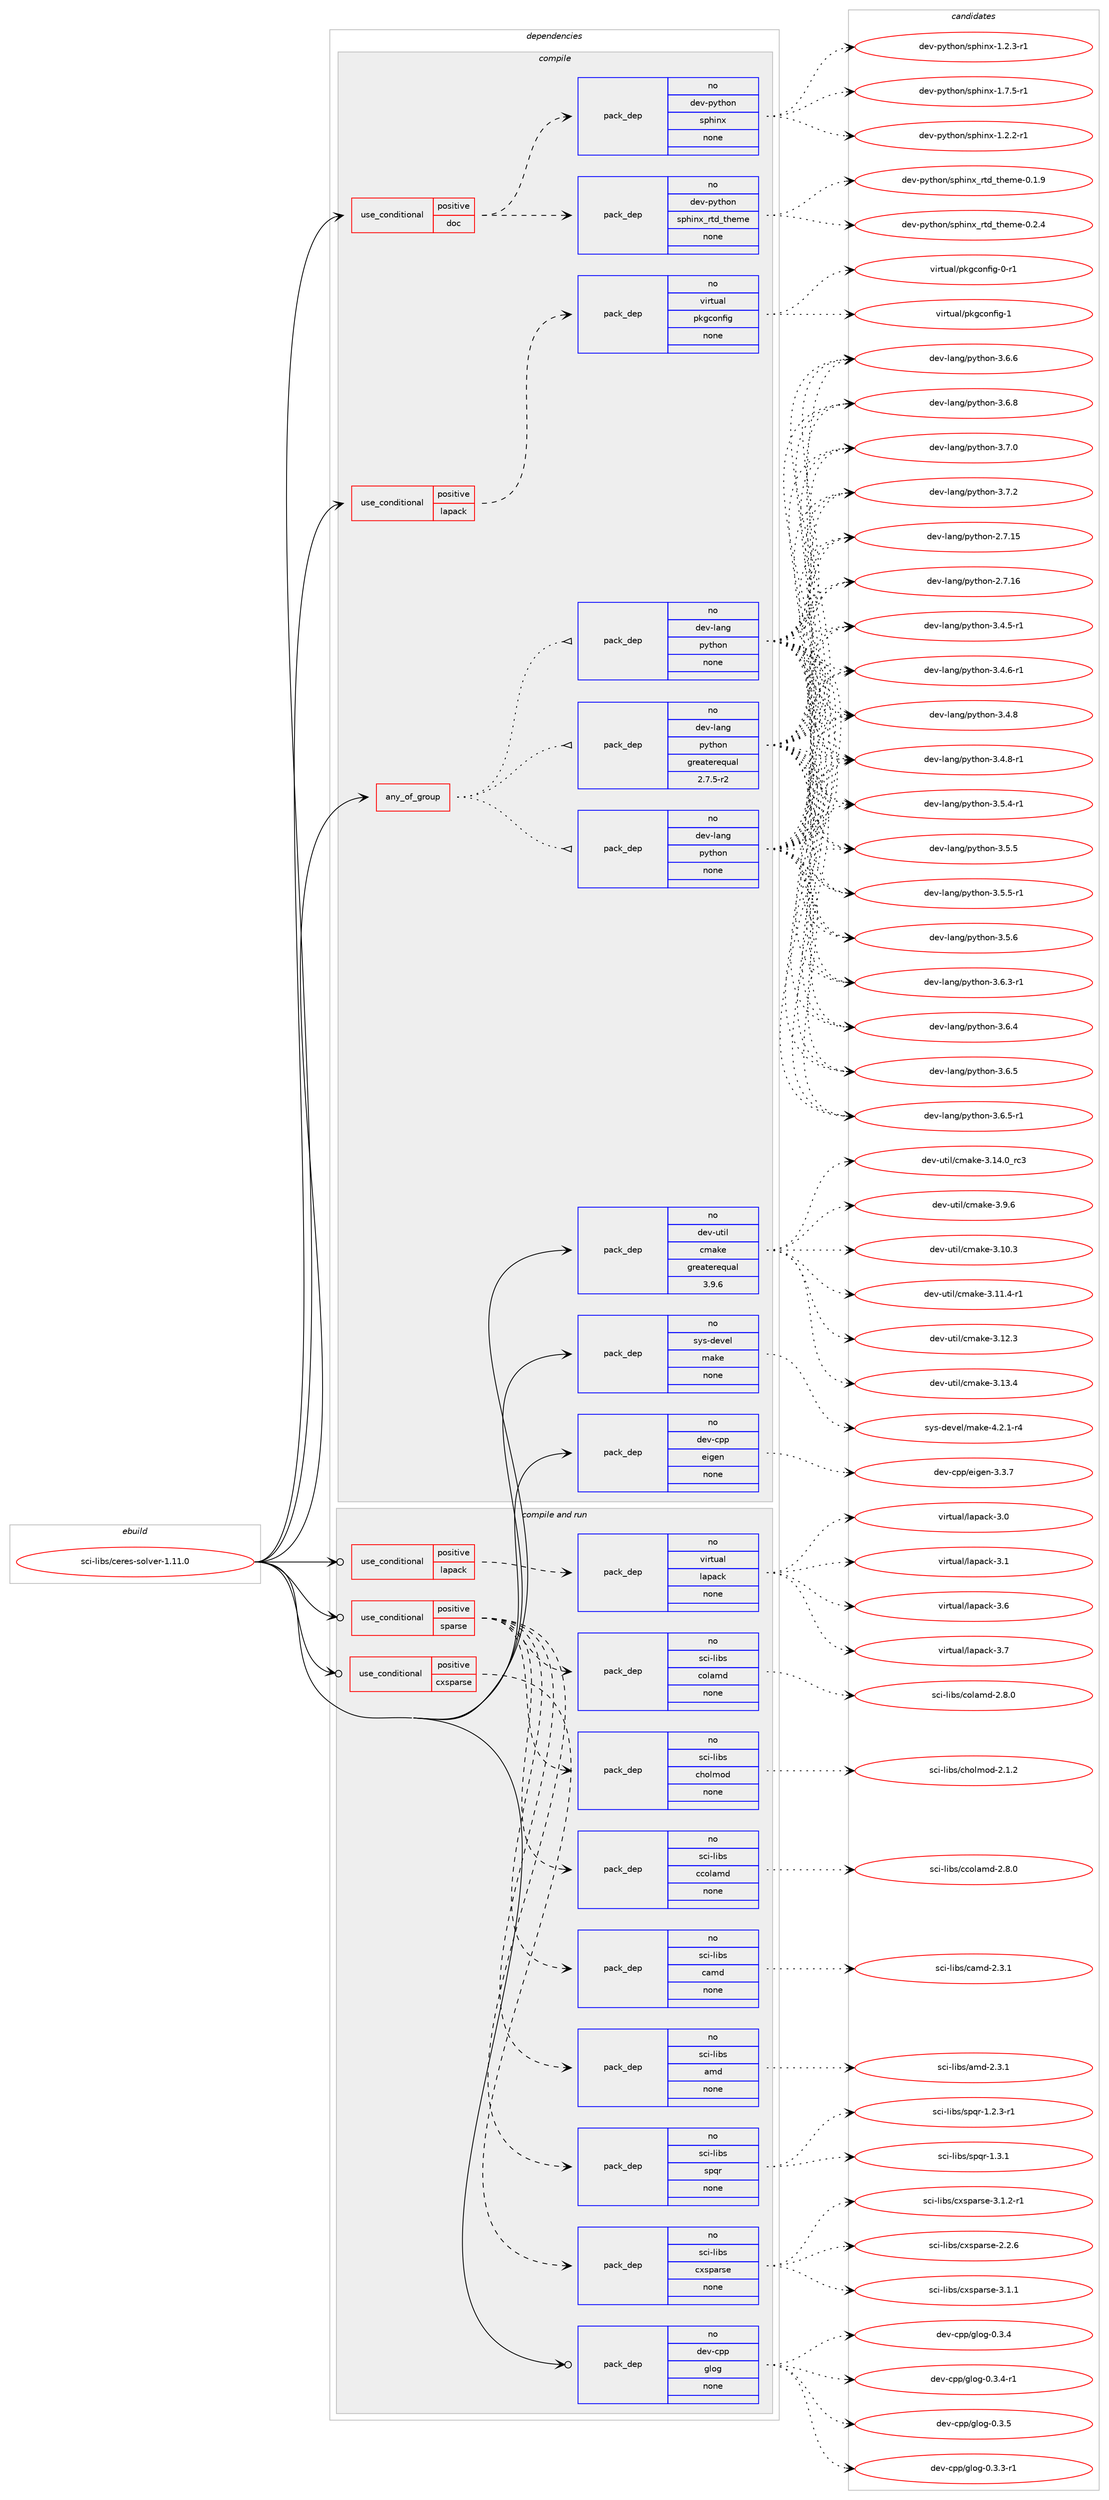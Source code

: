 digraph prolog {

# *************
# Graph options
# *************

newrank=true;
concentrate=true;
compound=true;
graph [rankdir=LR,fontname=Helvetica,fontsize=10,ranksep=1.5];#, ranksep=2.5, nodesep=0.2];
edge  [arrowhead=vee];
node  [fontname=Helvetica,fontsize=10];

# **********
# The ebuild
# **********

subgraph cluster_leftcol {
color=gray;
rank=same;
label=<<i>ebuild</i>>;
id [label="sci-libs/ceres-solver-1.11.0", color=red, width=4, href="../sci-libs/ceres-solver-1.11.0.svg"];
}

# ****************
# The dependencies
# ****************

subgraph cluster_midcol {
color=gray;
label=<<i>dependencies</i>>;
subgraph cluster_compile {
fillcolor="#eeeeee";
style=filled;
label=<<i>compile</i>>;
subgraph any26873 {
dependency1692431 [label=<<TABLE BORDER="0" CELLBORDER="1" CELLSPACING="0" CELLPADDING="4"><TR><TD CELLPADDING="10">any_of_group</TD></TR></TABLE>>, shape=none, color=red];subgraph pack1211615 {
dependency1692432 [label=<<TABLE BORDER="0" CELLBORDER="1" CELLSPACING="0" CELLPADDING="4" WIDTH="220"><TR><TD ROWSPAN="6" CELLPADDING="30">pack_dep</TD></TR><TR><TD WIDTH="110">no</TD></TR><TR><TD>dev-lang</TD></TR><TR><TD>python</TD></TR><TR><TD>none</TD></TR><TR><TD></TD></TR></TABLE>>, shape=none, color=blue];
}
dependency1692431:e -> dependency1692432:w [weight=20,style="dotted",arrowhead="oinv"];
subgraph pack1211616 {
dependency1692433 [label=<<TABLE BORDER="0" CELLBORDER="1" CELLSPACING="0" CELLPADDING="4" WIDTH="220"><TR><TD ROWSPAN="6" CELLPADDING="30">pack_dep</TD></TR><TR><TD WIDTH="110">no</TD></TR><TR><TD>dev-lang</TD></TR><TR><TD>python</TD></TR><TR><TD>none</TD></TR><TR><TD></TD></TR></TABLE>>, shape=none, color=blue];
}
dependency1692431:e -> dependency1692433:w [weight=20,style="dotted",arrowhead="oinv"];
subgraph pack1211617 {
dependency1692434 [label=<<TABLE BORDER="0" CELLBORDER="1" CELLSPACING="0" CELLPADDING="4" WIDTH="220"><TR><TD ROWSPAN="6" CELLPADDING="30">pack_dep</TD></TR><TR><TD WIDTH="110">no</TD></TR><TR><TD>dev-lang</TD></TR><TR><TD>python</TD></TR><TR><TD>greaterequal</TD></TR><TR><TD>2.7.5-r2</TD></TR></TABLE>>, shape=none, color=blue];
}
dependency1692431:e -> dependency1692434:w [weight=20,style="dotted",arrowhead="oinv"];
}
id:e -> dependency1692431:w [weight=20,style="solid",arrowhead="vee"];
subgraph cond453091 {
dependency1692435 [label=<<TABLE BORDER="0" CELLBORDER="1" CELLSPACING="0" CELLPADDING="4"><TR><TD ROWSPAN="3" CELLPADDING="10">use_conditional</TD></TR><TR><TD>positive</TD></TR><TR><TD>doc</TD></TR></TABLE>>, shape=none, color=red];
subgraph pack1211618 {
dependency1692436 [label=<<TABLE BORDER="0" CELLBORDER="1" CELLSPACING="0" CELLPADDING="4" WIDTH="220"><TR><TD ROWSPAN="6" CELLPADDING="30">pack_dep</TD></TR><TR><TD WIDTH="110">no</TD></TR><TR><TD>dev-python</TD></TR><TR><TD>sphinx</TD></TR><TR><TD>none</TD></TR><TR><TD></TD></TR></TABLE>>, shape=none, color=blue];
}
dependency1692435:e -> dependency1692436:w [weight=20,style="dashed",arrowhead="vee"];
subgraph pack1211619 {
dependency1692437 [label=<<TABLE BORDER="0" CELLBORDER="1" CELLSPACING="0" CELLPADDING="4" WIDTH="220"><TR><TD ROWSPAN="6" CELLPADDING="30">pack_dep</TD></TR><TR><TD WIDTH="110">no</TD></TR><TR><TD>dev-python</TD></TR><TR><TD>sphinx_rtd_theme</TD></TR><TR><TD>none</TD></TR><TR><TD></TD></TR></TABLE>>, shape=none, color=blue];
}
dependency1692435:e -> dependency1692437:w [weight=20,style="dashed",arrowhead="vee"];
}
id:e -> dependency1692435:w [weight=20,style="solid",arrowhead="vee"];
subgraph cond453092 {
dependency1692438 [label=<<TABLE BORDER="0" CELLBORDER="1" CELLSPACING="0" CELLPADDING="4"><TR><TD ROWSPAN="3" CELLPADDING="10">use_conditional</TD></TR><TR><TD>positive</TD></TR><TR><TD>lapack</TD></TR></TABLE>>, shape=none, color=red];
subgraph pack1211620 {
dependency1692439 [label=<<TABLE BORDER="0" CELLBORDER="1" CELLSPACING="0" CELLPADDING="4" WIDTH="220"><TR><TD ROWSPAN="6" CELLPADDING="30">pack_dep</TD></TR><TR><TD WIDTH="110">no</TD></TR><TR><TD>virtual</TD></TR><TR><TD>pkgconfig</TD></TR><TR><TD>none</TD></TR><TR><TD></TD></TR></TABLE>>, shape=none, color=blue];
}
dependency1692438:e -> dependency1692439:w [weight=20,style="dashed",arrowhead="vee"];
}
id:e -> dependency1692438:w [weight=20,style="solid",arrowhead="vee"];
subgraph pack1211621 {
dependency1692440 [label=<<TABLE BORDER="0" CELLBORDER="1" CELLSPACING="0" CELLPADDING="4" WIDTH="220"><TR><TD ROWSPAN="6" CELLPADDING="30">pack_dep</TD></TR><TR><TD WIDTH="110">no</TD></TR><TR><TD>dev-cpp</TD></TR><TR><TD>eigen</TD></TR><TR><TD>none</TD></TR><TR><TD></TD></TR></TABLE>>, shape=none, color=blue];
}
id:e -> dependency1692440:w [weight=20,style="solid",arrowhead="vee"];
subgraph pack1211622 {
dependency1692441 [label=<<TABLE BORDER="0" CELLBORDER="1" CELLSPACING="0" CELLPADDING="4" WIDTH="220"><TR><TD ROWSPAN="6" CELLPADDING="30">pack_dep</TD></TR><TR><TD WIDTH="110">no</TD></TR><TR><TD>dev-util</TD></TR><TR><TD>cmake</TD></TR><TR><TD>greaterequal</TD></TR><TR><TD>3.9.6</TD></TR></TABLE>>, shape=none, color=blue];
}
id:e -> dependency1692441:w [weight=20,style="solid",arrowhead="vee"];
subgraph pack1211623 {
dependency1692442 [label=<<TABLE BORDER="0" CELLBORDER="1" CELLSPACING="0" CELLPADDING="4" WIDTH="220"><TR><TD ROWSPAN="6" CELLPADDING="30">pack_dep</TD></TR><TR><TD WIDTH="110">no</TD></TR><TR><TD>sys-devel</TD></TR><TR><TD>make</TD></TR><TR><TD>none</TD></TR><TR><TD></TD></TR></TABLE>>, shape=none, color=blue];
}
id:e -> dependency1692442:w [weight=20,style="solid",arrowhead="vee"];
}
subgraph cluster_compileandrun {
fillcolor="#eeeeee";
style=filled;
label=<<i>compile and run</i>>;
subgraph cond453093 {
dependency1692443 [label=<<TABLE BORDER="0" CELLBORDER="1" CELLSPACING="0" CELLPADDING="4"><TR><TD ROWSPAN="3" CELLPADDING="10">use_conditional</TD></TR><TR><TD>positive</TD></TR><TR><TD>cxsparse</TD></TR></TABLE>>, shape=none, color=red];
subgraph pack1211624 {
dependency1692444 [label=<<TABLE BORDER="0" CELLBORDER="1" CELLSPACING="0" CELLPADDING="4" WIDTH="220"><TR><TD ROWSPAN="6" CELLPADDING="30">pack_dep</TD></TR><TR><TD WIDTH="110">no</TD></TR><TR><TD>sci-libs</TD></TR><TR><TD>cxsparse</TD></TR><TR><TD>none</TD></TR><TR><TD></TD></TR></TABLE>>, shape=none, color=blue];
}
dependency1692443:e -> dependency1692444:w [weight=20,style="dashed",arrowhead="vee"];
}
id:e -> dependency1692443:w [weight=20,style="solid",arrowhead="odotvee"];
subgraph cond453094 {
dependency1692445 [label=<<TABLE BORDER="0" CELLBORDER="1" CELLSPACING="0" CELLPADDING="4"><TR><TD ROWSPAN="3" CELLPADDING="10">use_conditional</TD></TR><TR><TD>positive</TD></TR><TR><TD>lapack</TD></TR></TABLE>>, shape=none, color=red];
subgraph pack1211625 {
dependency1692446 [label=<<TABLE BORDER="0" CELLBORDER="1" CELLSPACING="0" CELLPADDING="4" WIDTH="220"><TR><TD ROWSPAN="6" CELLPADDING="30">pack_dep</TD></TR><TR><TD WIDTH="110">no</TD></TR><TR><TD>virtual</TD></TR><TR><TD>lapack</TD></TR><TR><TD>none</TD></TR><TR><TD></TD></TR></TABLE>>, shape=none, color=blue];
}
dependency1692445:e -> dependency1692446:w [weight=20,style="dashed",arrowhead="vee"];
}
id:e -> dependency1692445:w [weight=20,style="solid",arrowhead="odotvee"];
subgraph cond453095 {
dependency1692447 [label=<<TABLE BORDER="0" CELLBORDER="1" CELLSPACING="0" CELLPADDING="4"><TR><TD ROWSPAN="3" CELLPADDING="10">use_conditional</TD></TR><TR><TD>positive</TD></TR><TR><TD>sparse</TD></TR></TABLE>>, shape=none, color=red];
subgraph pack1211626 {
dependency1692448 [label=<<TABLE BORDER="0" CELLBORDER="1" CELLSPACING="0" CELLPADDING="4" WIDTH="220"><TR><TD ROWSPAN="6" CELLPADDING="30">pack_dep</TD></TR><TR><TD WIDTH="110">no</TD></TR><TR><TD>sci-libs</TD></TR><TR><TD>amd</TD></TR><TR><TD>none</TD></TR><TR><TD></TD></TR></TABLE>>, shape=none, color=blue];
}
dependency1692447:e -> dependency1692448:w [weight=20,style="dashed",arrowhead="vee"];
subgraph pack1211627 {
dependency1692449 [label=<<TABLE BORDER="0" CELLBORDER="1" CELLSPACING="0" CELLPADDING="4" WIDTH="220"><TR><TD ROWSPAN="6" CELLPADDING="30">pack_dep</TD></TR><TR><TD WIDTH="110">no</TD></TR><TR><TD>sci-libs</TD></TR><TR><TD>camd</TD></TR><TR><TD>none</TD></TR><TR><TD></TD></TR></TABLE>>, shape=none, color=blue];
}
dependency1692447:e -> dependency1692449:w [weight=20,style="dashed",arrowhead="vee"];
subgraph pack1211628 {
dependency1692450 [label=<<TABLE BORDER="0" CELLBORDER="1" CELLSPACING="0" CELLPADDING="4" WIDTH="220"><TR><TD ROWSPAN="6" CELLPADDING="30">pack_dep</TD></TR><TR><TD WIDTH="110">no</TD></TR><TR><TD>sci-libs</TD></TR><TR><TD>ccolamd</TD></TR><TR><TD>none</TD></TR><TR><TD></TD></TR></TABLE>>, shape=none, color=blue];
}
dependency1692447:e -> dependency1692450:w [weight=20,style="dashed",arrowhead="vee"];
subgraph pack1211629 {
dependency1692451 [label=<<TABLE BORDER="0" CELLBORDER="1" CELLSPACING="0" CELLPADDING="4" WIDTH="220"><TR><TD ROWSPAN="6" CELLPADDING="30">pack_dep</TD></TR><TR><TD WIDTH="110">no</TD></TR><TR><TD>sci-libs</TD></TR><TR><TD>cholmod</TD></TR><TR><TD>none</TD></TR><TR><TD></TD></TR></TABLE>>, shape=none, color=blue];
}
dependency1692447:e -> dependency1692451:w [weight=20,style="dashed",arrowhead="vee"];
subgraph pack1211630 {
dependency1692452 [label=<<TABLE BORDER="0" CELLBORDER="1" CELLSPACING="0" CELLPADDING="4" WIDTH="220"><TR><TD ROWSPAN="6" CELLPADDING="30">pack_dep</TD></TR><TR><TD WIDTH="110">no</TD></TR><TR><TD>sci-libs</TD></TR><TR><TD>colamd</TD></TR><TR><TD>none</TD></TR><TR><TD></TD></TR></TABLE>>, shape=none, color=blue];
}
dependency1692447:e -> dependency1692452:w [weight=20,style="dashed",arrowhead="vee"];
subgraph pack1211631 {
dependency1692453 [label=<<TABLE BORDER="0" CELLBORDER="1" CELLSPACING="0" CELLPADDING="4" WIDTH="220"><TR><TD ROWSPAN="6" CELLPADDING="30">pack_dep</TD></TR><TR><TD WIDTH="110">no</TD></TR><TR><TD>sci-libs</TD></TR><TR><TD>spqr</TD></TR><TR><TD>none</TD></TR><TR><TD></TD></TR></TABLE>>, shape=none, color=blue];
}
dependency1692447:e -> dependency1692453:w [weight=20,style="dashed",arrowhead="vee"];
}
id:e -> dependency1692447:w [weight=20,style="solid",arrowhead="odotvee"];
subgraph pack1211632 {
dependency1692454 [label=<<TABLE BORDER="0" CELLBORDER="1" CELLSPACING="0" CELLPADDING="4" WIDTH="220"><TR><TD ROWSPAN="6" CELLPADDING="30">pack_dep</TD></TR><TR><TD WIDTH="110">no</TD></TR><TR><TD>dev-cpp</TD></TR><TR><TD>glog</TD></TR><TR><TD>none</TD></TR><TR><TD></TD></TR></TABLE>>, shape=none, color=blue];
}
id:e -> dependency1692454:w [weight=20,style="solid",arrowhead="odotvee"];
}
subgraph cluster_run {
fillcolor="#eeeeee";
style=filled;
label=<<i>run</i>>;
}
}

# **************
# The candidates
# **************

subgraph cluster_choices {
rank=same;
color=gray;
label=<<i>candidates</i>>;

subgraph choice1211615 {
color=black;
nodesep=1;
choice10010111845108971101034711212111610411111045504655464953 [label="dev-lang/python-2.7.15", color=red, width=4,href="../dev-lang/python-2.7.15.svg"];
choice10010111845108971101034711212111610411111045504655464954 [label="dev-lang/python-2.7.16", color=red, width=4,href="../dev-lang/python-2.7.16.svg"];
choice1001011184510897110103471121211161041111104551465246534511449 [label="dev-lang/python-3.4.5-r1", color=red, width=4,href="../dev-lang/python-3.4.5-r1.svg"];
choice1001011184510897110103471121211161041111104551465246544511449 [label="dev-lang/python-3.4.6-r1", color=red, width=4,href="../dev-lang/python-3.4.6-r1.svg"];
choice100101118451089711010347112121116104111110455146524656 [label="dev-lang/python-3.4.8", color=red, width=4,href="../dev-lang/python-3.4.8.svg"];
choice1001011184510897110103471121211161041111104551465246564511449 [label="dev-lang/python-3.4.8-r1", color=red, width=4,href="../dev-lang/python-3.4.8-r1.svg"];
choice1001011184510897110103471121211161041111104551465346524511449 [label="dev-lang/python-3.5.4-r1", color=red, width=4,href="../dev-lang/python-3.5.4-r1.svg"];
choice100101118451089711010347112121116104111110455146534653 [label="dev-lang/python-3.5.5", color=red, width=4,href="../dev-lang/python-3.5.5.svg"];
choice1001011184510897110103471121211161041111104551465346534511449 [label="dev-lang/python-3.5.5-r1", color=red, width=4,href="../dev-lang/python-3.5.5-r1.svg"];
choice100101118451089711010347112121116104111110455146534654 [label="dev-lang/python-3.5.6", color=red, width=4,href="../dev-lang/python-3.5.6.svg"];
choice1001011184510897110103471121211161041111104551465446514511449 [label="dev-lang/python-3.6.3-r1", color=red, width=4,href="../dev-lang/python-3.6.3-r1.svg"];
choice100101118451089711010347112121116104111110455146544652 [label="dev-lang/python-3.6.4", color=red, width=4,href="../dev-lang/python-3.6.4.svg"];
choice100101118451089711010347112121116104111110455146544653 [label="dev-lang/python-3.6.5", color=red, width=4,href="../dev-lang/python-3.6.5.svg"];
choice1001011184510897110103471121211161041111104551465446534511449 [label="dev-lang/python-3.6.5-r1", color=red, width=4,href="../dev-lang/python-3.6.5-r1.svg"];
choice100101118451089711010347112121116104111110455146544654 [label="dev-lang/python-3.6.6", color=red, width=4,href="../dev-lang/python-3.6.6.svg"];
choice100101118451089711010347112121116104111110455146544656 [label="dev-lang/python-3.6.8", color=red, width=4,href="../dev-lang/python-3.6.8.svg"];
choice100101118451089711010347112121116104111110455146554648 [label="dev-lang/python-3.7.0", color=red, width=4,href="../dev-lang/python-3.7.0.svg"];
choice100101118451089711010347112121116104111110455146554650 [label="dev-lang/python-3.7.2", color=red, width=4,href="../dev-lang/python-3.7.2.svg"];
dependency1692432:e -> choice10010111845108971101034711212111610411111045504655464953:w [style=dotted,weight="100"];
dependency1692432:e -> choice10010111845108971101034711212111610411111045504655464954:w [style=dotted,weight="100"];
dependency1692432:e -> choice1001011184510897110103471121211161041111104551465246534511449:w [style=dotted,weight="100"];
dependency1692432:e -> choice1001011184510897110103471121211161041111104551465246544511449:w [style=dotted,weight="100"];
dependency1692432:e -> choice100101118451089711010347112121116104111110455146524656:w [style=dotted,weight="100"];
dependency1692432:e -> choice1001011184510897110103471121211161041111104551465246564511449:w [style=dotted,weight="100"];
dependency1692432:e -> choice1001011184510897110103471121211161041111104551465346524511449:w [style=dotted,weight="100"];
dependency1692432:e -> choice100101118451089711010347112121116104111110455146534653:w [style=dotted,weight="100"];
dependency1692432:e -> choice1001011184510897110103471121211161041111104551465346534511449:w [style=dotted,weight="100"];
dependency1692432:e -> choice100101118451089711010347112121116104111110455146534654:w [style=dotted,weight="100"];
dependency1692432:e -> choice1001011184510897110103471121211161041111104551465446514511449:w [style=dotted,weight="100"];
dependency1692432:e -> choice100101118451089711010347112121116104111110455146544652:w [style=dotted,weight="100"];
dependency1692432:e -> choice100101118451089711010347112121116104111110455146544653:w [style=dotted,weight="100"];
dependency1692432:e -> choice1001011184510897110103471121211161041111104551465446534511449:w [style=dotted,weight="100"];
dependency1692432:e -> choice100101118451089711010347112121116104111110455146544654:w [style=dotted,weight="100"];
dependency1692432:e -> choice100101118451089711010347112121116104111110455146544656:w [style=dotted,weight="100"];
dependency1692432:e -> choice100101118451089711010347112121116104111110455146554648:w [style=dotted,weight="100"];
dependency1692432:e -> choice100101118451089711010347112121116104111110455146554650:w [style=dotted,weight="100"];
}
subgraph choice1211616 {
color=black;
nodesep=1;
choice10010111845108971101034711212111610411111045504655464953 [label="dev-lang/python-2.7.15", color=red, width=4,href="../dev-lang/python-2.7.15.svg"];
choice10010111845108971101034711212111610411111045504655464954 [label="dev-lang/python-2.7.16", color=red, width=4,href="../dev-lang/python-2.7.16.svg"];
choice1001011184510897110103471121211161041111104551465246534511449 [label="dev-lang/python-3.4.5-r1", color=red, width=4,href="../dev-lang/python-3.4.5-r1.svg"];
choice1001011184510897110103471121211161041111104551465246544511449 [label="dev-lang/python-3.4.6-r1", color=red, width=4,href="../dev-lang/python-3.4.6-r1.svg"];
choice100101118451089711010347112121116104111110455146524656 [label="dev-lang/python-3.4.8", color=red, width=4,href="../dev-lang/python-3.4.8.svg"];
choice1001011184510897110103471121211161041111104551465246564511449 [label="dev-lang/python-3.4.8-r1", color=red, width=4,href="../dev-lang/python-3.4.8-r1.svg"];
choice1001011184510897110103471121211161041111104551465346524511449 [label="dev-lang/python-3.5.4-r1", color=red, width=4,href="../dev-lang/python-3.5.4-r1.svg"];
choice100101118451089711010347112121116104111110455146534653 [label="dev-lang/python-3.5.5", color=red, width=4,href="../dev-lang/python-3.5.5.svg"];
choice1001011184510897110103471121211161041111104551465346534511449 [label="dev-lang/python-3.5.5-r1", color=red, width=4,href="../dev-lang/python-3.5.5-r1.svg"];
choice100101118451089711010347112121116104111110455146534654 [label="dev-lang/python-3.5.6", color=red, width=4,href="../dev-lang/python-3.5.6.svg"];
choice1001011184510897110103471121211161041111104551465446514511449 [label="dev-lang/python-3.6.3-r1", color=red, width=4,href="../dev-lang/python-3.6.3-r1.svg"];
choice100101118451089711010347112121116104111110455146544652 [label="dev-lang/python-3.6.4", color=red, width=4,href="../dev-lang/python-3.6.4.svg"];
choice100101118451089711010347112121116104111110455146544653 [label="dev-lang/python-3.6.5", color=red, width=4,href="../dev-lang/python-3.6.5.svg"];
choice1001011184510897110103471121211161041111104551465446534511449 [label="dev-lang/python-3.6.5-r1", color=red, width=4,href="../dev-lang/python-3.6.5-r1.svg"];
choice100101118451089711010347112121116104111110455146544654 [label="dev-lang/python-3.6.6", color=red, width=4,href="../dev-lang/python-3.6.6.svg"];
choice100101118451089711010347112121116104111110455146544656 [label="dev-lang/python-3.6.8", color=red, width=4,href="../dev-lang/python-3.6.8.svg"];
choice100101118451089711010347112121116104111110455146554648 [label="dev-lang/python-3.7.0", color=red, width=4,href="../dev-lang/python-3.7.0.svg"];
choice100101118451089711010347112121116104111110455146554650 [label="dev-lang/python-3.7.2", color=red, width=4,href="../dev-lang/python-3.7.2.svg"];
dependency1692433:e -> choice10010111845108971101034711212111610411111045504655464953:w [style=dotted,weight="100"];
dependency1692433:e -> choice10010111845108971101034711212111610411111045504655464954:w [style=dotted,weight="100"];
dependency1692433:e -> choice1001011184510897110103471121211161041111104551465246534511449:w [style=dotted,weight="100"];
dependency1692433:e -> choice1001011184510897110103471121211161041111104551465246544511449:w [style=dotted,weight="100"];
dependency1692433:e -> choice100101118451089711010347112121116104111110455146524656:w [style=dotted,weight="100"];
dependency1692433:e -> choice1001011184510897110103471121211161041111104551465246564511449:w [style=dotted,weight="100"];
dependency1692433:e -> choice1001011184510897110103471121211161041111104551465346524511449:w [style=dotted,weight="100"];
dependency1692433:e -> choice100101118451089711010347112121116104111110455146534653:w [style=dotted,weight="100"];
dependency1692433:e -> choice1001011184510897110103471121211161041111104551465346534511449:w [style=dotted,weight="100"];
dependency1692433:e -> choice100101118451089711010347112121116104111110455146534654:w [style=dotted,weight="100"];
dependency1692433:e -> choice1001011184510897110103471121211161041111104551465446514511449:w [style=dotted,weight="100"];
dependency1692433:e -> choice100101118451089711010347112121116104111110455146544652:w [style=dotted,weight="100"];
dependency1692433:e -> choice100101118451089711010347112121116104111110455146544653:w [style=dotted,weight="100"];
dependency1692433:e -> choice1001011184510897110103471121211161041111104551465446534511449:w [style=dotted,weight="100"];
dependency1692433:e -> choice100101118451089711010347112121116104111110455146544654:w [style=dotted,weight="100"];
dependency1692433:e -> choice100101118451089711010347112121116104111110455146544656:w [style=dotted,weight="100"];
dependency1692433:e -> choice100101118451089711010347112121116104111110455146554648:w [style=dotted,weight="100"];
dependency1692433:e -> choice100101118451089711010347112121116104111110455146554650:w [style=dotted,weight="100"];
}
subgraph choice1211617 {
color=black;
nodesep=1;
choice10010111845108971101034711212111610411111045504655464953 [label="dev-lang/python-2.7.15", color=red, width=4,href="../dev-lang/python-2.7.15.svg"];
choice10010111845108971101034711212111610411111045504655464954 [label="dev-lang/python-2.7.16", color=red, width=4,href="../dev-lang/python-2.7.16.svg"];
choice1001011184510897110103471121211161041111104551465246534511449 [label="dev-lang/python-3.4.5-r1", color=red, width=4,href="../dev-lang/python-3.4.5-r1.svg"];
choice1001011184510897110103471121211161041111104551465246544511449 [label="dev-lang/python-3.4.6-r1", color=red, width=4,href="../dev-lang/python-3.4.6-r1.svg"];
choice100101118451089711010347112121116104111110455146524656 [label="dev-lang/python-3.4.8", color=red, width=4,href="../dev-lang/python-3.4.8.svg"];
choice1001011184510897110103471121211161041111104551465246564511449 [label="dev-lang/python-3.4.8-r1", color=red, width=4,href="../dev-lang/python-3.4.8-r1.svg"];
choice1001011184510897110103471121211161041111104551465346524511449 [label="dev-lang/python-3.5.4-r1", color=red, width=4,href="../dev-lang/python-3.5.4-r1.svg"];
choice100101118451089711010347112121116104111110455146534653 [label="dev-lang/python-3.5.5", color=red, width=4,href="../dev-lang/python-3.5.5.svg"];
choice1001011184510897110103471121211161041111104551465346534511449 [label="dev-lang/python-3.5.5-r1", color=red, width=4,href="../dev-lang/python-3.5.5-r1.svg"];
choice100101118451089711010347112121116104111110455146534654 [label="dev-lang/python-3.5.6", color=red, width=4,href="../dev-lang/python-3.5.6.svg"];
choice1001011184510897110103471121211161041111104551465446514511449 [label="dev-lang/python-3.6.3-r1", color=red, width=4,href="../dev-lang/python-3.6.3-r1.svg"];
choice100101118451089711010347112121116104111110455146544652 [label="dev-lang/python-3.6.4", color=red, width=4,href="../dev-lang/python-3.6.4.svg"];
choice100101118451089711010347112121116104111110455146544653 [label="dev-lang/python-3.6.5", color=red, width=4,href="../dev-lang/python-3.6.5.svg"];
choice1001011184510897110103471121211161041111104551465446534511449 [label="dev-lang/python-3.6.5-r1", color=red, width=4,href="../dev-lang/python-3.6.5-r1.svg"];
choice100101118451089711010347112121116104111110455146544654 [label="dev-lang/python-3.6.6", color=red, width=4,href="../dev-lang/python-3.6.6.svg"];
choice100101118451089711010347112121116104111110455146544656 [label="dev-lang/python-3.6.8", color=red, width=4,href="../dev-lang/python-3.6.8.svg"];
choice100101118451089711010347112121116104111110455146554648 [label="dev-lang/python-3.7.0", color=red, width=4,href="../dev-lang/python-3.7.0.svg"];
choice100101118451089711010347112121116104111110455146554650 [label="dev-lang/python-3.7.2", color=red, width=4,href="../dev-lang/python-3.7.2.svg"];
dependency1692434:e -> choice10010111845108971101034711212111610411111045504655464953:w [style=dotted,weight="100"];
dependency1692434:e -> choice10010111845108971101034711212111610411111045504655464954:w [style=dotted,weight="100"];
dependency1692434:e -> choice1001011184510897110103471121211161041111104551465246534511449:w [style=dotted,weight="100"];
dependency1692434:e -> choice1001011184510897110103471121211161041111104551465246544511449:w [style=dotted,weight="100"];
dependency1692434:e -> choice100101118451089711010347112121116104111110455146524656:w [style=dotted,weight="100"];
dependency1692434:e -> choice1001011184510897110103471121211161041111104551465246564511449:w [style=dotted,weight="100"];
dependency1692434:e -> choice1001011184510897110103471121211161041111104551465346524511449:w [style=dotted,weight="100"];
dependency1692434:e -> choice100101118451089711010347112121116104111110455146534653:w [style=dotted,weight="100"];
dependency1692434:e -> choice1001011184510897110103471121211161041111104551465346534511449:w [style=dotted,weight="100"];
dependency1692434:e -> choice100101118451089711010347112121116104111110455146534654:w [style=dotted,weight="100"];
dependency1692434:e -> choice1001011184510897110103471121211161041111104551465446514511449:w [style=dotted,weight="100"];
dependency1692434:e -> choice100101118451089711010347112121116104111110455146544652:w [style=dotted,weight="100"];
dependency1692434:e -> choice100101118451089711010347112121116104111110455146544653:w [style=dotted,weight="100"];
dependency1692434:e -> choice1001011184510897110103471121211161041111104551465446534511449:w [style=dotted,weight="100"];
dependency1692434:e -> choice100101118451089711010347112121116104111110455146544654:w [style=dotted,weight="100"];
dependency1692434:e -> choice100101118451089711010347112121116104111110455146544656:w [style=dotted,weight="100"];
dependency1692434:e -> choice100101118451089711010347112121116104111110455146554648:w [style=dotted,weight="100"];
dependency1692434:e -> choice100101118451089711010347112121116104111110455146554650:w [style=dotted,weight="100"];
}
subgraph choice1211618 {
color=black;
nodesep=1;
choice10010111845112121116104111110471151121041051101204549465046504511449 [label="dev-python/sphinx-1.2.2-r1", color=red, width=4,href="../dev-python/sphinx-1.2.2-r1.svg"];
choice10010111845112121116104111110471151121041051101204549465046514511449 [label="dev-python/sphinx-1.2.3-r1", color=red, width=4,href="../dev-python/sphinx-1.2.3-r1.svg"];
choice10010111845112121116104111110471151121041051101204549465546534511449 [label="dev-python/sphinx-1.7.5-r1", color=red, width=4,href="../dev-python/sphinx-1.7.5-r1.svg"];
dependency1692436:e -> choice10010111845112121116104111110471151121041051101204549465046504511449:w [style=dotted,weight="100"];
dependency1692436:e -> choice10010111845112121116104111110471151121041051101204549465046514511449:w [style=dotted,weight="100"];
dependency1692436:e -> choice10010111845112121116104111110471151121041051101204549465546534511449:w [style=dotted,weight="100"];
}
subgraph choice1211619 {
color=black;
nodesep=1;
choice10010111845112121116104111110471151121041051101209511411610095116104101109101454846494657 [label="dev-python/sphinx_rtd_theme-0.1.9", color=red, width=4,href="../dev-python/sphinx_rtd_theme-0.1.9.svg"];
choice10010111845112121116104111110471151121041051101209511411610095116104101109101454846504652 [label="dev-python/sphinx_rtd_theme-0.2.4", color=red, width=4,href="../dev-python/sphinx_rtd_theme-0.2.4.svg"];
dependency1692437:e -> choice10010111845112121116104111110471151121041051101209511411610095116104101109101454846494657:w [style=dotted,weight="100"];
dependency1692437:e -> choice10010111845112121116104111110471151121041051101209511411610095116104101109101454846504652:w [style=dotted,weight="100"];
}
subgraph choice1211620 {
color=black;
nodesep=1;
choice11810511411611797108471121071039911111010210510345484511449 [label="virtual/pkgconfig-0-r1", color=red, width=4,href="../virtual/pkgconfig-0-r1.svg"];
choice1181051141161179710847112107103991111101021051034549 [label="virtual/pkgconfig-1", color=red, width=4,href="../virtual/pkgconfig-1.svg"];
dependency1692439:e -> choice11810511411611797108471121071039911111010210510345484511449:w [style=dotted,weight="100"];
dependency1692439:e -> choice1181051141161179710847112107103991111101021051034549:w [style=dotted,weight="100"];
}
subgraph choice1211621 {
color=black;
nodesep=1;
choice100101118459911211247101105103101110455146514655 [label="dev-cpp/eigen-3.3.7", color=red, width=4,href="../dev-cpp/eigen-3.3.7.svg"];
dependency1692440:e -> choice100101118459911211247101105103101110455146514655:w [style=dotted,weight="100"];
}
subgraph choice1211622 {
color=black;
nodesep=1;
choice1001011184511711610510847991099710710145514649484651 [label="dev-util/cmake-3.10.3", color=red, width=4,href="../dev-util/cmake-3.10.3.svg"];
choice10010111845117116105108479910997107101455146494946524511449 [label="dev-util/cmake-3.11.4-r1", color=red, width=4,href="../dev-util/cmake-3.11.4-r1.svg"];
choice1001011184511711610510847991099710710145514649504651 [label="dev-util/cmake-3.12.3", color=red, width=4,href="../dev-util/cmake-3.12.3.svg"];
choice1001011184511711610510847991099710710145514649514652 [label="dev-util/cmake-3.13.4", color=red, width=4,href="../dev-util/cmake-3.13.4.svg"];
choice1001011184511711610510847991099710710145514649524648951149951 [label="dev-util/cmake-3.14.0_rc3", color=red, width=4,href="../dev-util/cmake-3.14.0_rc3.svg"];
choice10010111845117116105108479910997107101455146574654 [label="dev-util/cmake-3.9.6", color=red, width=4,href="../dev-util/cmake-3.9.6.svg"];
dependency1692441:e -> choice1001011184511711610510847991099710710145514649484651:w [style=dotted,weight="100"];
dependency1692441:e -> choice10010111845117116105108479910997107101455146494946524511449:w [style=dotted,weight="100"];
dependency1692441:e -> choice1001011184511711610510847991099710710145514649504651:w [style=dotted,weight="100"];
dependency1692441:e -> choice1001011184511711610510847991099710710145514649514652:w [style=dotted,weight="100"];
dependency1692441:e -> choice1001011184511711610510847991099710710145514649524648951149951:w [style=dotted,weight="100"];
dependency1692441:e -> choice10010111845117116105108479910997107101455146574654:w [style=dotted,weight="100"];
}
subgraph choice1211623 {
color=black;
nodesep=1;
choice1151211154510010111810110847109971071014552465046494511452 [label="sys-devel/make-4.2.1-r4", color=red, width=4,href="../sys-devel/make-4.2.1-r4.svg"];
dependency1692442:e -> choice1151211154510010111810110847109971071014552465046494511452:w [style=dotted,weight="100"];
}
subgraph choice1211624 {
color=black;
nodesep=1;
choice115991054510810598115479912011511297114115101455046504654 [label="sci-libs/cxsparse-2.2.6", color=red, width=4,href="../sci-libs/cxsparse-2.2.6.svg"];
choice115991054510810598115479912011511297114115101455146494649 [label="sci-libs/cxsparse-3.1.1", color=red, width=4,href="../sci-libs/cxsparse-3.1.1.svg"];
choice1159910545108105981154799120115112971141151014551464946504511449 [label="sci-libs/cxsparse-3.1.2-r1", color=red, width=4,href="../sci-libs/cxsparse-3.1.2-r1.svg"];
dependency1692444:e -> choice115991054510810598115479912011511297114115101455046504654:w [style=dotted,weight="100"];
dependency1692444:e -> choice115991054510810598115479912011511297114115101455146494649:w [style=dotted,weight="100"];
dependency1692444:e -> choice1159910545108105981154799120115112971141151014551464946504511449:w [style=dotted,weight="100"];
}
subgraph choice1211625 {
color=black;
nodesep=1;
choice118105114116117971084710897112979910745514648 [label="virtual/lapack-3.0", color=red, width=4,href="../virtual/lapack-3.0.svg"];
choice118105114116117971084710897112979910745514649 [label="virtual/lapack-3.1", color=red, width=4,href="../virtual/lapack-3.1.svg"];
choice118105114116117971084710897112979910745514654 [label="virtual/lapack-3.6", color=red, width=4,href="../virtual/lapack-3.6.svg"];
choice118105114116117971084710897112979910745514655 [label="virtual/lapack-3.7", color=red, width=4,href="../virtual/lapack-3.7.svg"];
dependency1692446:e -> choice118105114116117971084710897112979910745514648:w [style=dotted,weight="100"];
dependency1692446:e -> choice118105114116117971084710897112979910745514649:w [style=dotted,weight="100"];
dependency1692446:e -> choice118105114116117971084710897112979910745514654:w [style=dotted,weight="100"];
dependency1692446:e -> choice118105114116117971084710897112979910745514655:w [style=dotted,weight="100"];
}
subgraph choice1211626 {
color=black;
nodesep=1;
choice1159910545108105981154797109100455046514649 [label="sci-libs/amd-2.3.1", color=red, width=4,href="../sci-libs/amd-2.3.1.svg"];
dependency1692448:e -> choice1159910545108105981154797109100455046514649:w [style=dotted,weight="100"];
}
subgraph choice1211627 {
color=black;
nodesep=1;
choice115991054510810598115479997109100455046514649 [label="sci-libs/camd-2.3.1", color=red, width=4,href="../sci-libs/camd-2.3.1.svg"];
dependency1692449:e -> choice115991054510810598115479997109100455046514649:w [style=dotted,weight="100"];
}
subgraph choice1211628 {
color=black;
nodesep=1;
choice11599105451081059811547999911110897109100455046564648 [label="sci-libs/ccolamd-2.8.0", color=red, width=4,href="../sci-libs/ccolamd-2.8.0.svg"];
dependency1692450:e -> choice11599105451081059811547999911110897109100455046564648:w [style=dotted,weight="100"];
}
subgraph choice1211629 {
color=black;
nodesep=1;
choice1159910545108105981154799104111108109111100455046494650 [label="sci-libs/cholmod-2.1.2", color=red, width=4,href="../sci-libs/cholmod-2.1.2.svg"];
dependency1692451:e -> choice1159910545108105981154799104111108109111100455046494650:w [style=dotted,weight="100"];
}
subgraph choice1211630 {
color=black;
nodesep=1;
choice115991054510810598115479911110897109100455046564648 [label="sci-libs/colamd-2.8.0", color=red, width=4,href="../sci-libs/colamd-2.8.0.svg"];
dependency1692452:e -> choice115991054510810598115479911110897109100455046564648:w [style=dotted,weight="100"];
}
subgraph choice1211631 {
color=black;
nodesep=1;
choice115991054510810598115471151121131144549465046514511449 [label="sci-libs/spqr-1.2.3-r1", color=red, width=4,href="../sci-libs/spqr-1.2.3-r1.svg"];
choice11599105451081059811547115112113114454946514649 [label="sci-libs/spqr-1.3.1", color=red, width=4,href="../sci-libs/spqr-1.3.1.svg"];
dependency1692453:e -> choice115991054510810598115471151121131144549465046514511449:w [style=dotted,weight="100"];
dependency1692453:e -> choice11599105451081059811547115112113114454946514649:w [style=dotted,weight="100"];
}
subgraph choice1211632 {
color=black;
nodesep=1;
choice1001011184599112112471031081111034548465146514511449 [label="dev-cpp/glog-0.3.3-r1", color=red, width=4,href="../dev-cpp/glog-0.3.3-r1.svg"];
choice100101118459911211247103108111103454846514652 [label="dev-cpp/glog-0.3.4", color=red, width=4,href="../dev-cpp/glog-0.3.4.svg"];
choice1001011184599112112471031081111034548465146524511449 [label="dev-cpp/glog-0.3.4-r1", color=red, width=4,href="../dev-cpp/glog-0.3.4-r1.svg"];
choice100101118459911211247103108111103454846514653 [label="dev-cpp/glog-0.3.5", color=red, width=4,href="../dev-cpp/glog-0.3.5.svg"];
dependency1692454:e -> choice1001011184599112112471031081111034548465146514511449:w [style=dotted,weight="100"];
dependency1692454:e -> choice100101118459911211247103108111103454846514652:w [style=dotted,weight="100"];
dependency1692454:e -> choice1001011184599112112471031081111034548465146524511449:w [style=dotted,weight="100"];
dependency1692454:e -> choice100101118459911211247103108111103454846514653:w [style=dotted,weight="100"];
}
}

}
